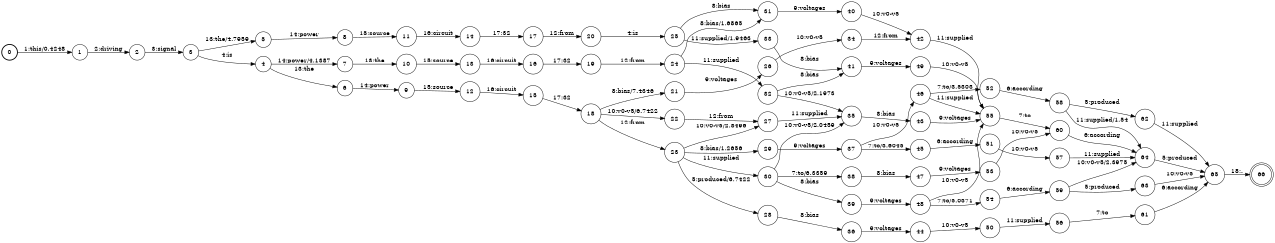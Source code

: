 digraph FST {
rankdir = LR;
size = "8.5,11";
label = "";
center = 1;
orientation = Portrait;
ranksep = "0.4";
nodesep = "0.25";
0 [label = "0", shape = circle, style = bold, fontsize = 14]
	0 -> 1 [label = "1:this/0.4248", fontsize = 14];
1 [label = "1", shape = circle, style = solid, fontsize = 14]
	1 -> 2 [label = "2:driving", fontsize = 14];
2 [label = "2", shape = circle, style = solid, fontsize = 14]
	2 -> 3 [label = "3:signal", fontsize = 14];
3 [label = "3", shape = circle, style = solid, fontsize = 14]
	3 -> 4 [label = "4:is", fontsize = 14];
	3 -> 5 [label = "13:the/4.7959", fontsize = 14];
4 [label = "4", shape = circle, style = solid, fontsize = 14]
	4 -> 6 [label = "13:the", fontsize = 14];
	4 -> 7 [label = "14:power/4.1387", fontsize = 14];
5 [label = "5", shape = circle, style = solid, fontsize = 14]
	5 -> 8 [label = "14:power", fontsize = 14];
6 [label = "6", shape = circle, style = solid, fontsize = 14]
	6 -> 9 [label = "14:power", fontsize = 14];
7 [label = "7", shape = circle, style = solid, fontsize = 14]
	7 -> 10 [label = "13:the", fontsize = 14];
8 [label = "8", shape = circle, style = solid, fontsize = 14]
	8 -> 11 [label = "15:source", fontsize = 14];
9 [label = "9", shape = circle, style = solid, fontsize = 14]
	9 -> 12 [label = "15:source", fontsize = 14];
10 [label = "10", shape = circle, style = solid, fontsize = 14]
	10 -> 13 [label = "15:source", fontsize = 14];
11 [label = "11", shape = circle, style = solid, fontsize = 14]
	11 -> 14 [label = "16:circuit", fontsize = 14];
12 [label = "12", shape = circle, style = solid, fontsize = 14]
	12 -> 15 [label = "16:circuit", fontsize = 14];
13 [label = "13", shape = circle, style = solid, fontsize = 14]
	13 -> 16 [label = "16:circuit", fontsize = 14];
14 [label = "14", shape = circle, style = solid, fontsize = 14]
	14 -> 17 [label = "17:32", fontsize = 14];
15 [label = "15", shape = circle, style = solid, fontsize = 14]
	15 -> 18 [label = "17:32", fontsize = 14];
16 [label = "16", shape = circle, style = solid, fontsize = 14]
	16 -> 19 [label = "17:32", fontsize = 14];
17 [label = "17", shape = circle, style = solid, fontsize = 14]
	17 -> 20 [label = "12:from", fontsize = 14];
18 [label = "18", shape = circle, style = solid, fontsize = 14]
	18 -> 21 [label = "8:bias/7.4346", fontsize = 14];
	18 -> 22 [label = "10:v0-v5/6.7422", fontsize = 14];
	18 -> 23 [label = "12:from", fontsize = 14];
19 [label = "19", shape = circle, style = solid, fontsize = 14]
	19 -> 24 [label = "12:from", fontsize = 14];
20 [label = "20", shape = circle, style = solid, fontsize = 14]
	20 -> 25 [label = "4:is", fontsize = 14];
21 [label = "21", shape = circle, style = solid, fontsize = 14]
	21 -> 26 [label = "9:voltages", fontsize = 14];
22 [label = "22", shape = circle, style = solid, fontsize = 14]
	22 -> 27 [label = "12:from", fontsize = 14];
23 [label = "23", shape = circle, style = solid, fontsize = 14]
	23 -> 28 [label = "5:produced/6.7422", fontsize = 14];
	23 -> 29 [label = "8:bias/1.2656", fontsize = 14];
	23 -> 27 [label = "10:v0-v5/2.8496", fontsize = 14];
	23 -> 30 [label = "11:supplied", fontsize = 14];
24 [label = "24", shape = circle, style = solid, fontsize = 14]
	24 -> 31 [label = "8:bias/1.6865", fontsize = 14];
	24 -> 32 [label = "11:supplied", fontsize = 14];
25 [label = "25", shape = circle, style = solid, fontsize = 14]
	25 -> 31 [label = "8:bias", fontsize = 14];
	25 -> 33 [label = "11:supplied/1.9463", fontsize = 14];
26 [label = "26", shape = circle, style = solid, fontsize = 14]
	26 -> 34 [label = "10:v0-v5", fontsize = 14];
27 [label = "27", shape = circle, style = solid, fontsize = 14]
	27 -> 35 [label = "11:supplied", fontsize = 14];
28 [label = "28", shape = circle, style = solid, fontsize = 14]
	28 -> 36 [label = "8:bias", fontsize = 14];
29 [label = "29", shape = circle, style = solid, fontsize = 14]
	29 -> 37 [label = "9:voltages", fontsize = 14];
30 [label = "30", shape = circle, style = solid, fontsize = 14]
	30 -> 38 [label = "7:to/6.3359", fontsize = 14];
	30 -> 39 [label = "8:bias", fontsize = 14];
	30 -> 35 [label = "10:v0-v5/2.0459", fontsize = 14];
31 [label = "31", shape = circle, style = solid, fontsize = 14]
	31 -> 40 [label = "9:voltages", fontsize = 14];
32 [label = "32", shape = circle, style = solid, fontsize = 14]
	32 -> 41 [label = "8:bias", fontsize = 14];
	32 -> 35 [label = "10:v0-v5/2.1973", fontsize = 14];
33 [label = "33", shape = circle, style = solid, fontsize = 14]
	33 -> 41 [label = "8:bias", fontsize = 14];
34 [label = "34", shape = circle, style = solid, fontsize = 14]
	34 -> 42 [label = "12:from", fontsize = 14];
35 [label = "35", shape = circle, style = solid, fontsize = 14]
	35 -> 43 [label = "8:bias", fontsize = 14];
36 [label = "36", shape = circle, style = solid, fontsize = 14]
	36 -> 44 [label = "9:voltages", fontsize = 14];
37 [label = "37", shape = circle, style = solid, fontsize = 14]
	37 -> 45 [label = "7:to/3.6045", fontsize = 14];
	37 -> 46 [label = "10:v0-v5", fontsize = 14];
38 [label = "38", shape = circle, style = solid, fontsize = 14]
	38 -> 47 [label = "8:bias", fontsize = 14];
39 [label = "39", shape = circle, style = solid, fontsize = 14]
	39 -> 48 [label = "9:voltages", fontsize = 14];
40 [label = "40", shape = circle, style = solid, fontsize = 14]
	40 -> 42 [label = "10:v0-v5", fontsize = 14];
41 [label = "41", shape = circle, style = solid, fontsize = 14]
	41 -> 49 [label = "9:voltages", fontsize = 14];
42 [label = "42", shape = circle, style = solid, fontsize = 14]
	42 -> 55 [label = "11:supplied", fontsize = 14];
43 [label = "43", shape = circle, style = solid, fontsize = 14]
	43 -> 55 [label = "9:voltages", fontsize = 14];
44 [label = "44", shape = circle, style = solid, fontsize = 14]
	44 -> 50 [label = "10:v0-v5", fontsize = 14];
45 [label = "45", shape = circle, style = solid, fontsize = 14]
	45 -> 51 [label = "6:according", fontsize = 14];
46 [label = "46", shape = circle, style = solid, fontsize = 14]
	46 -> 52 [label = "7:to/3.5303", fontsize = 14];
	46 -> 55 [label = "11:supplied", fontsize = 14];
47 [label = "47", shape = circle, style = solid, fontsize = 14]
	47 -> 53 [label = "9:voltages", fontsize = 14];
48 [label = "48", shape = circle, style = solid, fontsize = 14]
	48 -> 54 [label = "7:to/5.0371", fontsize = 14];
	48 -> 55 [label = "10:v0-v5", fontsize = 14];
49 [label = "49", shape = circle, style = solid, fontsize = 14]
	49 -> 55 [label = "10:v0-v5", fontsize = 14];
50 [label = "50", shape = circle, style = solid, fontsize = 14]
	50 -> 56 [label = "11:supplied", fontsize = 14];
51 [label = "51", shape = circle, style = solid, fontsize = 14]
	51 -> 57 [label = "10:v0-v5", fontsize = 14];
52 [label = "52", shape = circle, style = solid, fontsize = 14]
	52 -> 58 [label = "6:according", fontsize = 14];
53 [label = "53", shape = circle, style = solid, fontsize = 14]
	53 -> 60 [label = "10:v0-v5", fontsize = 14];
54 [label = "54", shape = circle, style = solid, fontsize = 14]
	54 -> 59 [label = "6:according", fontsize = 14];
55 [label = "55", shape = circle, style = solid, fontsize = 14]
	55 -> 60 [label = "7:to", fontsize = 14];
56 [label = "56", shape = circle, style = solid, fontsize = 14]
	56 -> 61 [label = "7:to", fontsize = 14];
57 [label = "57", shape = circle, style = solid, fontsize = 14]
	57 -> 64 [label = "11:supplied", fontsize = 14];
58 [label = "58", shape = circle, style = solid, fontsize = 14]
	58 -> 62 [label = "5:produced", fontsize = 14];
	58 -> 64 [label = "11:supplied/1.54", fontsize = 14];
59 [label = "59", shape = circle, style = solid, fontsize = 14]
	59 -> 63 [label = "5:produced", fontsize = 14];
	59 -> 64 [label = "10:v0-v5/2.3975", fontsize = 14];
60 [label = "60", shape = circle, style = solid, fontsize = 14]
	60 -> 64 [label = "6:according", fontsize = 14];
61 [label = "61", shape = circle, style = solid, fontsize = 14]
	61 -> 65 [label = "6:according", fontsize = 14];
62 [label = "62", shape = circle, style = solid, fontsize = 14]
	62 -> 65 [label = "11:supplied", fontsize = 14];
63 [label = "63", shape = circle, style = solid, fontsize = 14]
	63 -> 65 [label = "10:v0-v5", fontsize = 14];
64 [label = "64", shape = circle, style = solid, fontsize = 14]
	64 -> 65 [label = "5:produced", fontsize = 14];
65 [label = "65", shape = circle, style = solid, fontsize = 14]
	65 -> 66 [label = "18:.", fontsize = 14];
66 [label = "66", shape = doublecircle, style = solid, fontsize = 14]
}
